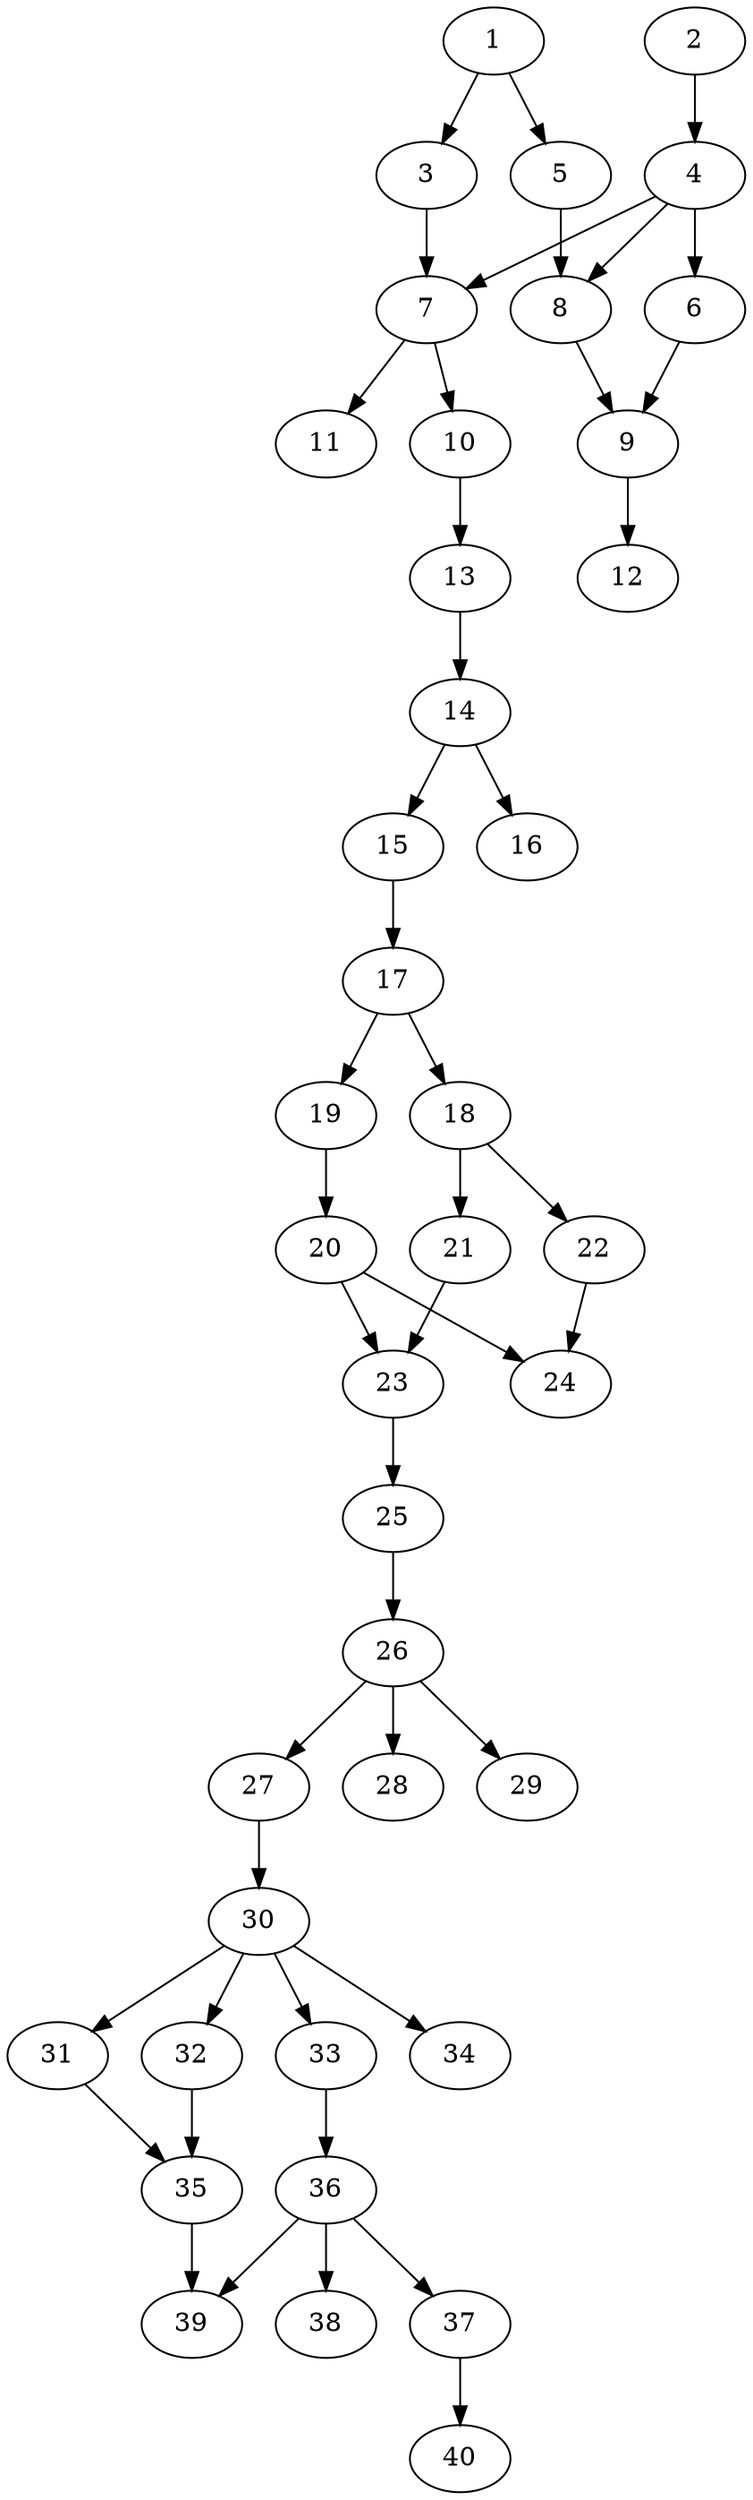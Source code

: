 // DAG automatically generated by daggen at Thu Oct  3 14:06:49 2019
// ./daggen --dot -n 40 --ccr 0.4 --fat 0.3 --regular 0.5 --density 0.6 --mindata 5242880 --maxdata 52428800 
digraph G {
  1 [size="80494080", alpha="0.07", expect_size="32197632"] 
  1 -> 3 [size ="32197632"]
  1 -> 5 [size ="32197632"]
  2 [size="29596160", alpha="0.04", expect_size="11838464"] 
  2 -> 4 [size ="11838464"]
  3 [size="92615680", alpha="0.18", expect_size="37046272"] 
  3 -> 7 [size ="37046272"]
  4 [size="97648640", alpha="0.16", expect_size="39059456"] 
  4 -> 6 [size ="39059456"]
  4 -> 7 [size ="39059456"]
  4 -> 8 [size ="39059456"]
  5 [size="33136640", alpha="0.09", expect_size="13254656"] 
  5 -> 8 [size ="13254656"]
  6 [size="107829760", alpha="0.11", expect_size="43131904"] 
  6 -> 9 [size ="43131904"]
  7 [size="13288960", alpha="0.17", expect_size="5315584"] 
  7 -> 10 [size ="5315584"]
  7 -> 11 [size ="5315584"]
  8 [size="104189440", alpha="0.19", expect_size="41675776"] 
  8 -> 9 [size ="41675776"]
  9 [size="120419840", alpha="0.01", expect_size="48167936"] 
  9 -> 12 [size ="48167936"]
  10 [size="103959040", alpha="0.14", expect_size="41583616"] 
  10 -> 13 [size ="41583616"]
  11 [size="114560000", alpha="0.04", expect_size="45824000"] 
  12 [size="39293440", alpha="0.13", expect_size="15717376"] 
  13 [size="62397440", alpha="0.11", expect_size="24958976"] 
  13 -> 14 [size ="24958976"]
  14 [size="51737600", alpha="0.06", expect_size="20695040"] 
  14 -> 15 [size ="20695040"]
  14 -> 16 [size ="20695040"]
  15 [size="26636800", alpha="0.12", expect_size="10654720"] 
  15 -> 17 [size ="10654720"]
  16 [size="80547840", alpha="0.05", expect_size="32219136"] 
  17 [size="27617280", alpha="0.19", expect_size="11046912"] 
  17 -> 18 [size ="11046912"]
  17 -> 19 [size ="11046912"]
  18 [size="129881600", alpha="0.20", expect_size="51952640"] 
  18 -> 21 [size ="51952640"]
  18 -> 22 [size ="51952640"]
  19 [size="121292800", alpha="0.15", expect_size="48517120"] 
  19 -> 20 [size ="48517120"]
  20 [size="128929280", alpha="0.16", expect_size="51571712"] 
  20 -> 23 [size ="51571712"]
  20 -> 24 [size ="51571712"]
  21 [size="92523520", alpha="0.08", expect_size="37009408"] 
  21 -> 23 [size ="37009408"]
  22 [size="118586880", alpha="0.03", expect_size="47434752"] 
  22 -> 24 [size ="47434752"]
  23 [size="80204800", alpha="0.11", expect_size="32081920"] 
  23 -> 25 [size ="32081920"]
  24 [size="28226560", alpha="0.14", expect_size="11290624"] 
  25 [size="62074880", alpha="0.20", expect_size="24829952"] 
  25 -> 26 [size ="24829952"]
  26 [size="13742080", alpha="0.02", expect_size="5496832"] 
  26 -> 27 [size ="5496832"]
  26 -> 28 [size ="5496832"]
  26 -> 29 [size ="5496832"]
  27 [size="43755520", alpha="0.04", expect_size="17502208"] 
  27 -> 30 [size ="17502208"]
  28 [size="38149120", alpha="0.01", expect_size="15259648"] 
  29 [size="37964800", alpha="0.17", expect_size="15185920"] 
  30 [size="128424960", alpha="0.08", expect_size="51369984"] 
  30 -> 31 [size ="51369984"]
  30 -> 32 [size ="51369984"]
  30 -> 33 [size ="51369984"]
  30 -> 34 [size ="51369984"]
  31 [size="104412160", alpha="0.17", expect_size="41764864"] 
  31 -> 35 [size ="41764864"]
  32 [size="33310720", alpha="0.10", expect_size="13324288"] 
  32 -> 35 [size ="13324288"]
  33 [size="49579520", alpha="0.11", expect_size="19831808"] 
  33 -> 36 [size ="19831808"]
  34 [size="114764800", alpha="0.18", expect_size="45905920"] 
  35 [size="77480960", alpha="0.08", expect_size="30992384"] 
  35 -> 39 [size ="30992384"]
  36 [size="75719680", alpha="0.10", expect_size="30287872"] 
  36 -> 37 [size ="30287872"]
  36 -> 38 [size ="30287872"]
  36 -> 39 [size ="30287872"]
  37 [size="86243840", alpha="0.14", expect_size="34497536"] 
  37 -> 40 [size ="34497536"]
  38 [size="109235200", alpha="0.17", expect_size="43694080"] 
  39 [size="117816320", alpha="0.19", expect_size="47126528"] 
  40 [size="101335040", alpha="0.01", expect_size="40534016"] 
}

